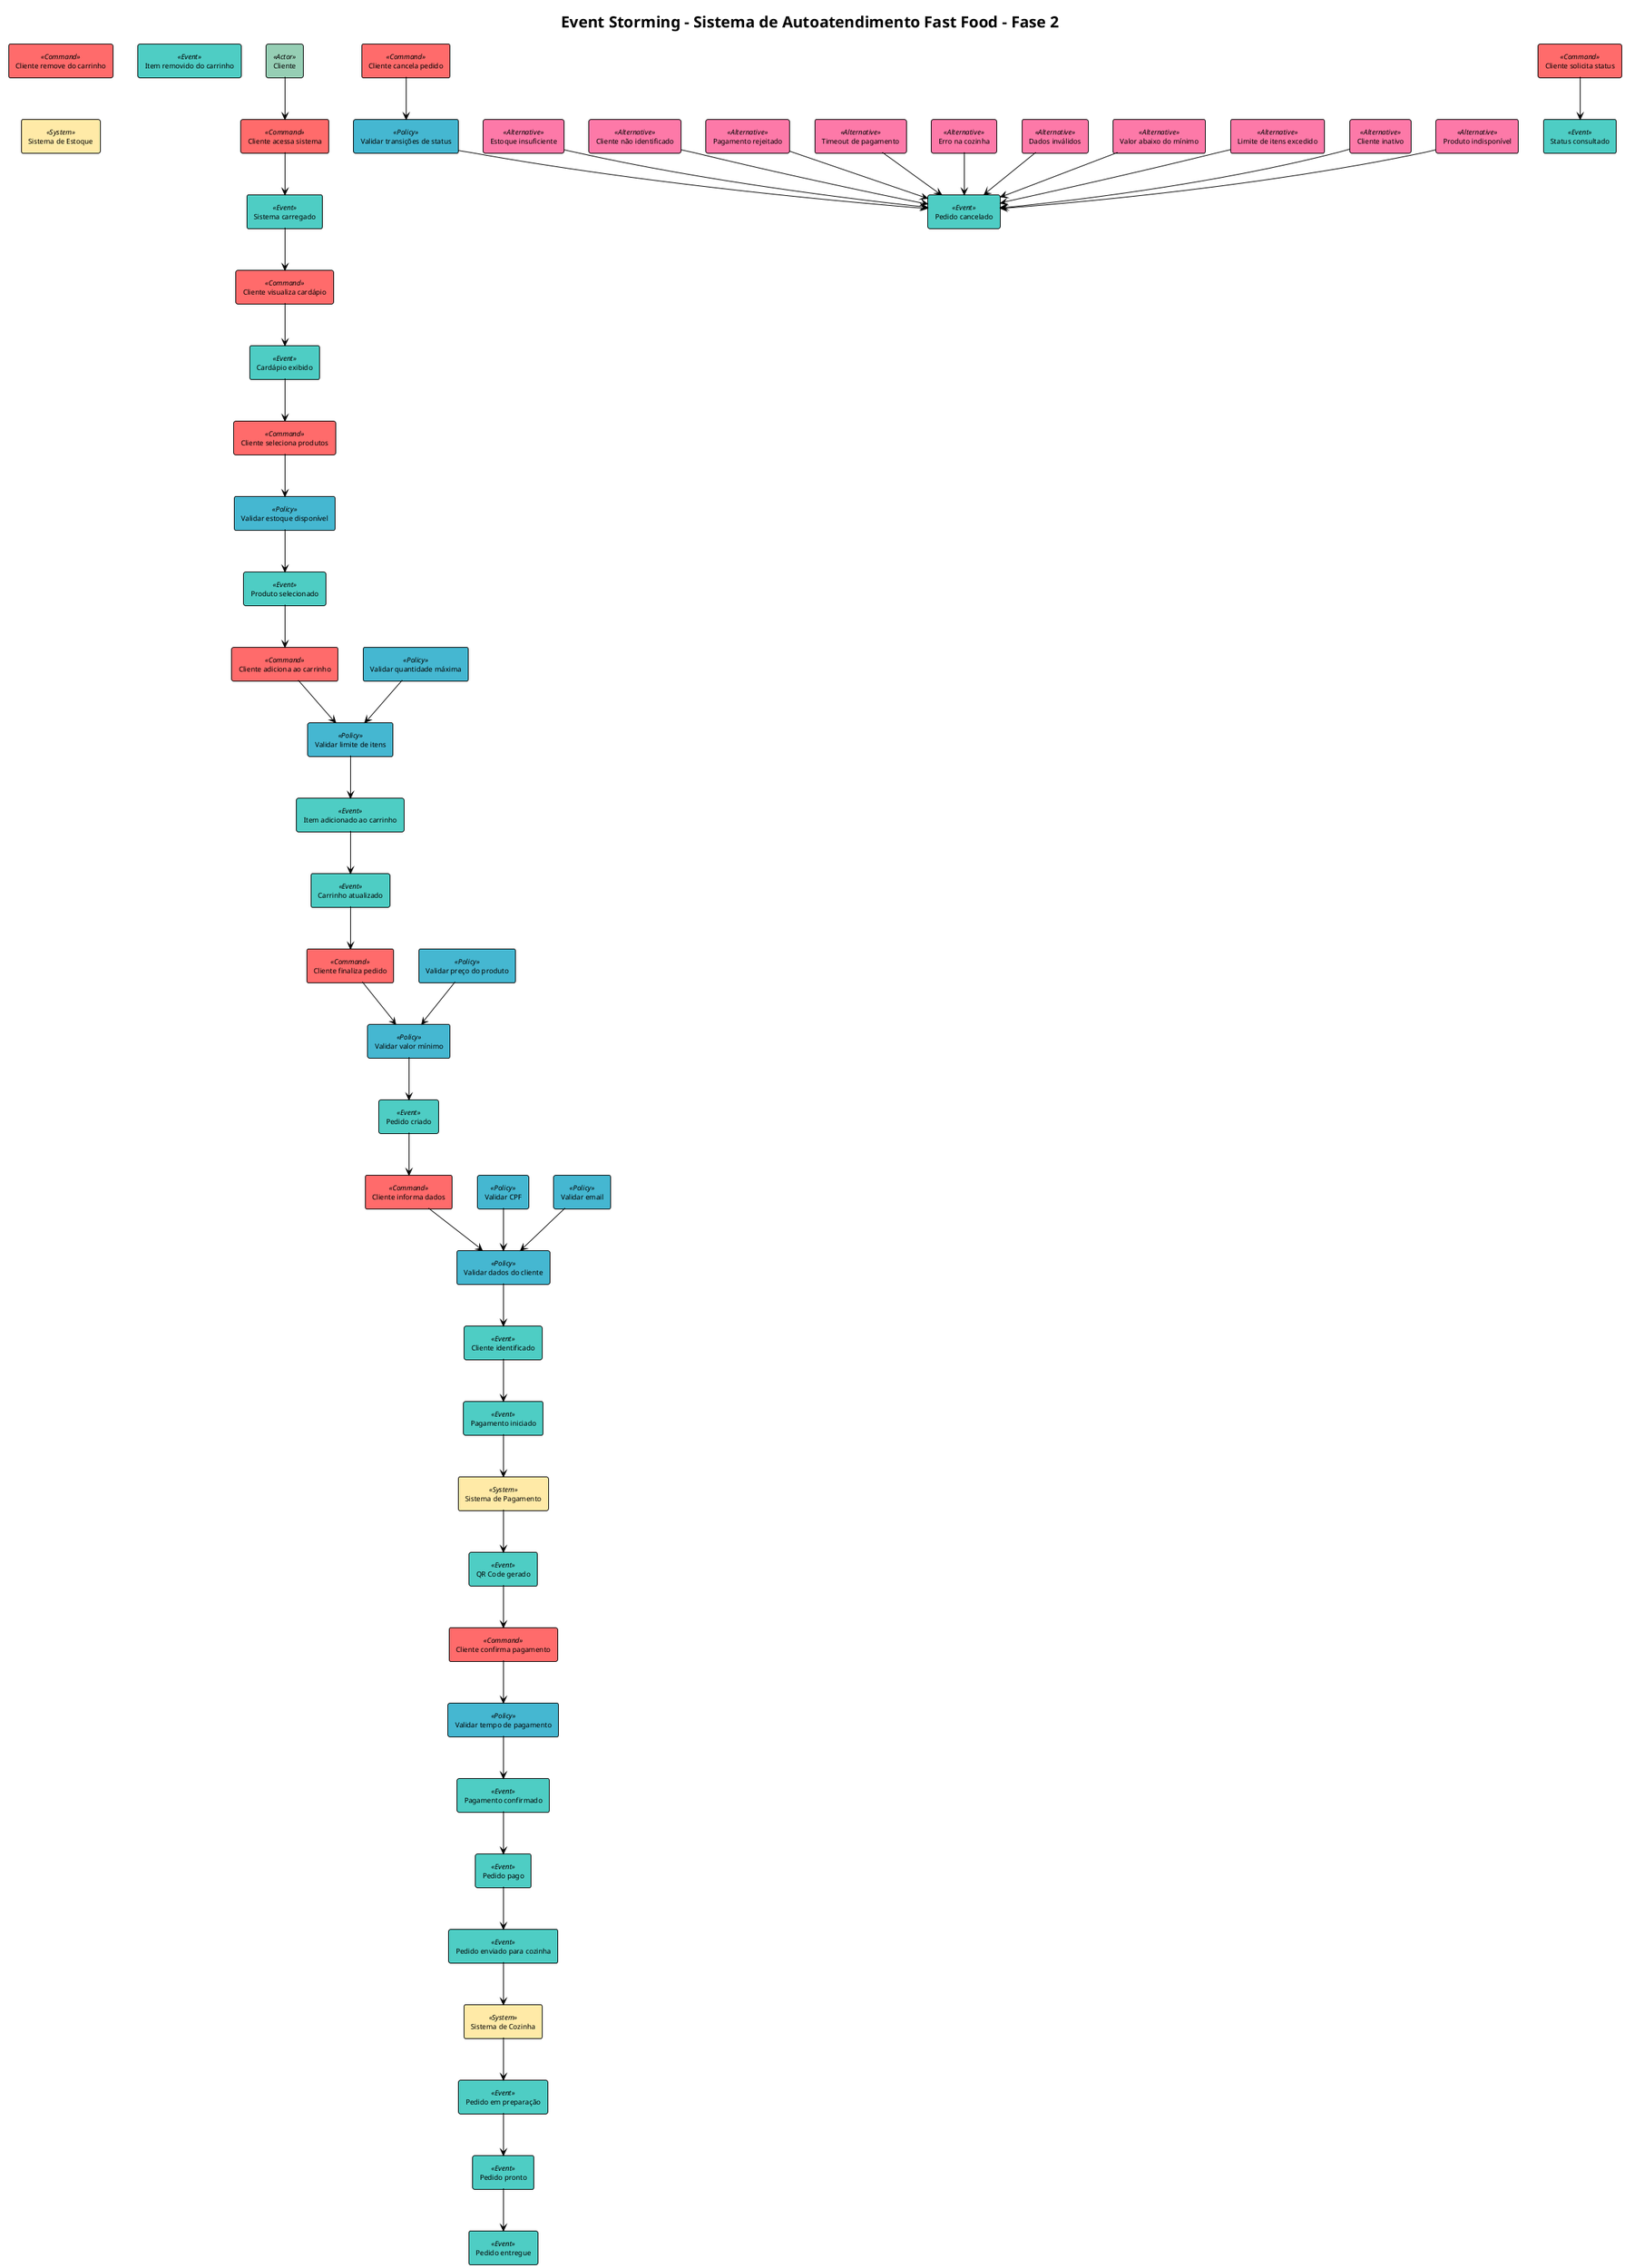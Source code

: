@startuml Event Storming - Fase 2
!theme plain
skinparam backgroundColor #FFFFFF
skinparam defaultFontName Arial
skinparam defaultFontSize 10

title Event Storming - Sistema de Autoatendimento Fast Food - Fase 2

' Definição de cores
skinparam rectangle {
    BackgroundColor<<Command>> #FF6B6B
    BackgroundColor<<Event>> #4ECDC4
    BackgroundColor<<Policy>> #45B7D1
    BackgroundColor<<Actor>> #96CEB4
    BackgroundColor<<System>> #FFEAA7
    BackgroundColor<<Error>> #D63031
    BackgroundColor<<Alternative>> #FD79A8
}

' Ator Principal
rectangle "Cliente" as Cliente <<Actor>>

' Comandos (Ações que podem ser executadas)
rectangle "Cliente acessa sistema" as CMD_ACESSO <<Command>>
rectangle "Cliente visualiza cardápio" as CMD_VISUALIZA <<Command>>
rectangle "Cliente seleciona produtos" as CMD_SELECIONA <<Command>>
rectangle "Cliente adiciona ao carrinho" as CMD_ADICIONA <<Command>>
rectangle "Cliente remove do carrinho" as CMD_REMOVE <<Command>>
rectangle "Cliente finaliza pedido" as CMD_FINALIZA <<Command>>
rectangle "Cliente informa dados" as CMD_INFORMA <<Command>>
rectangle "Cliente confirma pagamento" as CMD_CONFIRMA <<Command>>
rectangle "Cliente cancela pedido" as CMD_CANCELA <<Command>>
rectangle "Cliente solicita status" as CMD_STATUS <<Command>>

' Eventos (O que acontece no sistema)
rectangle "Sistema carregado" as EVT_SISTEMA_CARREGADO <<Event>>
rectangle "Cardápio exibido" as EVT_CARDAPIO_EXIBIDO <<Event>>
rectangle "Produto selecionado" as EVT_PRODUTO_SELECIONADO <<Event>>
rectangle "Item adicionado ao carrinho" as EVT_ITEM_ADICIONADO <<Event>>
rectangle "Item removido do carrinho" as EVT_ITEM_REMOVIDO <<Event>>
rectangle "Carrinho atualizado" as EVT_CARRINHO_ATUALIZADO <<Event>>
rectangle "Pedido criado" as EVT_PEDIDO_CRIADO <<Event>>
rectangle "Cliente identificado" as EVT_CLIENTE_IDENTIFICADO <<Event>>
rectangle "Pagamento iniciado" as EVT_PAGAMENTO_INICIADO <<Event>>
rectangle "QR Code gerado" as EVT_QRCODE_GERADO <<Event>>
rectangle "Pagamento confirmado" as EVT_PAGAMENTO_CONFIRMADO <<Event>>
rectangle "Pedido pago" as EVT_PEDIDO_PAGO <<Event>>
rectangle "Pedido enviado para cozinha" as EVT_PEDIDO_COZINHA <<Event>>
rectangle "Pedido em preparação" as EVT_PEDIDO_PREPARANDO <<Event>>
rectangle "Pedido pronto" as EVT_PEDIDO_PRONTO <<Event>>
rectangle "Pedido entregue" as EVT_PEDIDO_ENTREGUE <<Event>>
rectangle "Pedido cancelado" as EVT_PEDIDO_CANCELADO <<Event>>
rectangle "Status consultado" as EVT_STATUS_CONSULTADO <<Event>>

' Policies (Regras de negócio)
rectangle "Validar estoque disponível" as POL_ESTOQUE <<Policy>>
rectangle "Validar limite de itens" as POL_LIMITE_ITENS <<Policy>>
rectangle "Validar dados do cliente" as POL_DADOS_CLIENTE <<Policy>>
rectangle "Validar valor mínimo" as POL_VALOR_MINIMO <<Policy>>
rectangle "Validar tempo de pagamento" as POL_TEMPO_PAGAMENTO <<Policy>>
rectangle "Validar transições de status" as POL_TRANSICOES <<Policy>>
rectangle "Validar CPF" as POL_CPF <<Policy>>
rectangle "Validar email" as POL_EMAIL <<Policy>>
rectangle "Validar quantidade máxima" as POL_QUANTIDADE <<Policy>>
rectangle "Validar preço do produto" as POL_PRECO <<Policy>>

' Fluxos Alternativos (Cenários de erro)
rectangle "Estoque insuficiente" as ALT_ESTOQUE <<Alternative>>
rectangle "Cliente não identificado" as ALT_CLIENTE <<Alternative>>
rectangle "Pagamento rejeitado" as ALT_PAGAMENTO <<Alternative>>
rectangle "Timeout de pagamento" as ALT_TIMEOUT <<Alternative>>
rectangle "Erro na cozinha" as ALT_COZINHA <<Alternative>>
rectangle "Dados inválidos" as ALT_DADOS <<Alternative>>
rectangle "Valor abaixo do mínimo" as ALT_VALOR <<Alternative>>
rectangle "Limite de itens excedido" as ALT_LIMITE <<Alternative>>
rectangle "Cliente inativo" as ALT_INATIVO <<Alternative>>
rectangle "Produto indisponível" as ALT_PRODUTO <<Alternative>>

' Sistemas Externos
rectangle "Sistema de Pagamento" as SYS_PAGAMENTO <<System>>
rectangle "Sistema de Estoque" as SYS_ESTOQUE <<System>>
rectangle "Sistema de Cozinha" as SYS_COZINHA <<System>>

' Fluxo Principal
Cliente --> CMD_ACESSO
CMD_ACESSO --> EVT_SISTEMA_CARREGADO
EVT_SISTEMA_CARREGADO --> CMD_VISUALIZA
CMD_VISUALIZA --> EVT_CARDAPIO_EXIBIDO
EVT_CARDAPIO_EXIBIDO --> CMD_SELECIONA
CMD_SELECIONA --> POL_ESTOQUE
POL_ESTOQUE --> EVT_PRODUTO_SELECIONADO
EVT_PRODUTO_SELECIONADO --> CMD_ADICIONA
CMD_ADICIONA --> POL_LIMITE_ITENS
POL_LIMITE_ITENS --> EVT_ITEM_ADICIONADO
EVT_ITEM_ADICIONADO --> EVT_CARRINHO_ATUALIZADO
EVT_CARRINHO_ATUALIZADO --> CMD_FINALIZA
CMD_FINALIZA --> POL_VALOR_MINIMO
POL_VALOR_MINIMO --> EVT_PEDIDO_CRIADO
EVT_PEDIDO_CRIADO --> CMD_INFORMA
CMD_INFORMA --> POL_DADOS_CLIENTE
POL_DADOS_CLIENTE --> EVT_CLIENTE_IDENTIFICADO
EVT_CLIENTE_IDENTIFICADO --> EVT_PAGAMENTO_INICIADO
EVT_PAGAMENTO_INICIADO --> SYS_PAGAMENTO
SYS_PAGAMENTO --> EVT_QRCODE_GERADO
EVT_QRCODE_GERADO --> CMD_CONFIRMA
CMD_CONFIRMA --> POL_TEMPO_PAGAMENTO
POL_TEMPO_PAGAMENTO --> EVT_PAGAMENTO_CONFIRMADO
EVT_PAGAMENTO_CONFIRMADO --> EVT_PEDIDO_PAGO
EVT_PEDIDO_PAGO --> EVT_PEDIDO_COZINHA
EVT_PEDIDO_COZINHA --> SYS_COZINHA
SYS_COZINHA --> EVT_PEDIDO_PREPARANDO
EVT_PEDIDO_PREPARANDO --> EVT_PEDIDO_PRONTO
EVT_PEDIDO_PRONTO --> EVT_PEDIDO_ENTREGUE

' Fluxos Alternativos
ALT_ESTOQUE --> EVT_PEDIDO_CANCELADO
ALT_CLIENTE --> EVT_PEDIDO_CANCELADO
ALT_PAGAMENTO --> EVT_PEDIDO_CANCELADO
ALT_TIMEOUT --> EVT_PEDIDO_CANCELADO
ALT_COZINHA --> EVT_PEDIDO_CANCELADO
ALT_DADOS --> EVT_PEDIDO_CANCELADO
ALT_VALOR --> EVT_PEDIDO_CANCELADO
ALT_LIMITE --> EVT_PEDIDO_CANCELADO
ALT_INATIVO --> EVT_PEDIDO_CANCELADO
ALT_PRODUTO --> EVT_PEDIDO_CANCELADO

' Consulta de Status
CMD_STATUS --> EVT_STATUS_CONSULTADO

' Cancelamento
CMD_CANCELA --> POL_TRANSICOES
POL_TRANSICOES --> EVT_PEDIDO_CANCELADO

' Validações Específicas
POL_CPF --> POL_DADOS_CLIENTE
POL_EMAIL --> POL_DADOS_CLIENTE
POL_QUANTIDADE --> POL_LIMITE_ITENS
POL_PRECO --> POL_VALOR_MINIMO

@enduml 